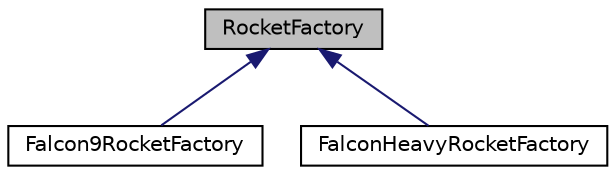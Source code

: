 digraph "RocketFactory"
{
 // LATEX_PDF_SIZE
  edge [fontname="Helvetica",fontsize="10",labelfontname="Helvetica",labelfontsize="10"];
  node [fontname="Helvetica",fontsize="10",shape=record];
  Node1 [label="RocketFactory",height=0.2,width=0.4,color="black", fillcolor="grey75", style="filled", fontcolor="black",tooltip="RocketFactory Class."];
  Node1 -> Node2 [dir="back",color="midnightblue",fontsize="10",style="solid",fontname="Helvetica"];
  Node2 [label="Falcon9RocketFactory",height=0.2,width=0.4,color="black", fillcolor="white", style="filled",URL="$classFalcon9RocketFactory.html",tooltip="Falcon9RocketFactory Class."];
  Node1 -> Node3 [dir="back",color="midnightblue",fontsize="10",style="solid",fontname="Helvetica"];
  Node3 [label="FalconHeavyRocketFactory",height=0.2,width=0.4,color="black", fillcolor="white", style="filled",URL="$classFalconHeavyRocketFactory.html",tooltip="FalconHeavyRocketFactory Class."];
}
